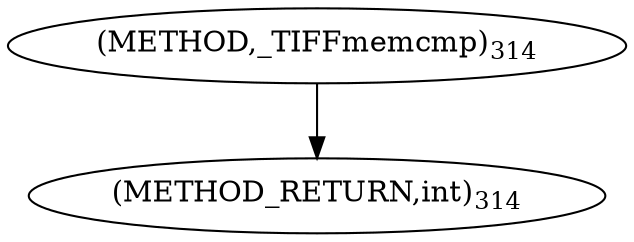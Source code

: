 digraph "_TIFFmemcmp" {  
"8396" [label = <(METHOD,_TIFFmemcmp)<SUB>314</SUB>> ]
"8400" [label = <(METHOD_RETURN,int)<SUB>314</SUB>> ]
  "8396" -> "8400" 
}
